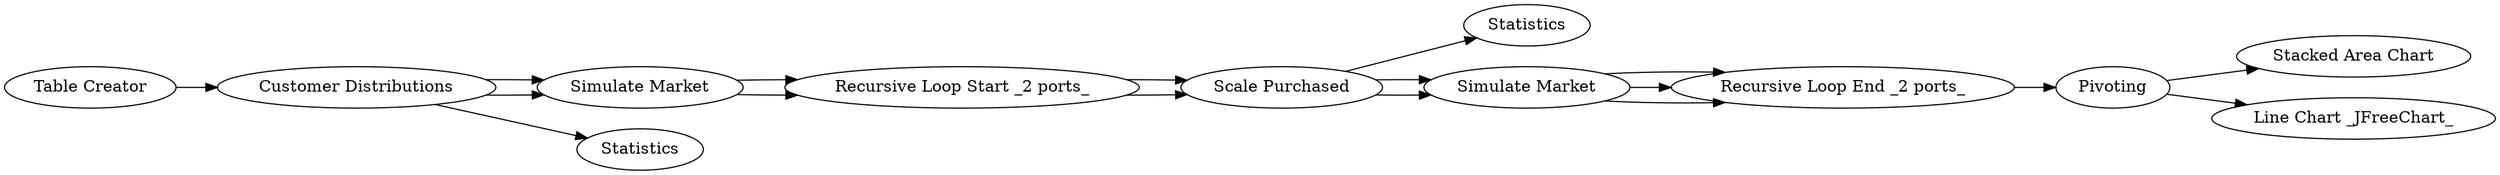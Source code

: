 digraph {
	1 [label="Table Creator"]
	2 [label="Customer Distributions"]
	3 [label="Simulate Market"]
	4 [label="Scale Purchased"]
	5 [label=Statistics]
	6 [label=Statistics]
	7 [label="Recursive Loop Start _2 ports_"]
	8 [label="Simulate Market"]
	9 [label="Recursive Loop End _2 ports_"]
	10 [label="Stacked Area Chart"]
	11 [label=Pivoting]
	12 [label="Line Chart _JFreeChart_"]
	1 -> 2
	2 -> 3
	2 -> 3
	2 -> 5
	3 -> 7
	3 -> 7
	4 -> 6
	4 -> 8
	4 -> 8
	7 -> 4
	7 -> 4
	8 -> 9
	8 -> 9
	8 -> 9
	9 -> 11
	11 -> 10
	11 -> 12
	rankdir=LR
}
